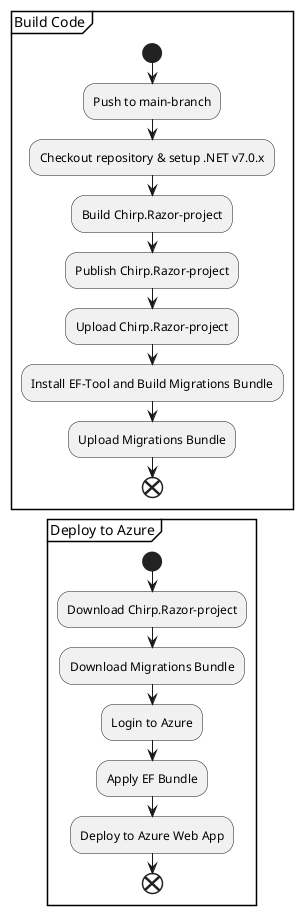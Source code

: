 @startuml Autodeploy
partition "Build Code" {
start
:Push to main-branch;
:Checkout repository & setup .NET v7.0.x;
:Build Chirp.Razor-project;
:Publish Chirp.Razor-project;
:Upload Chirp.Razor-project;
:Install EF-Tool and Build Migrations Bundle;
:Upload Migrations Bundle;
end
}

partition "Deploy to Azure" {
start
:Download Chirp.Razor-project;
:Download Migrations Bundle;
:Login to Azure;
:Apply EF Bundle;
:Deploy to Azure Web App;
end
}
@enduml
